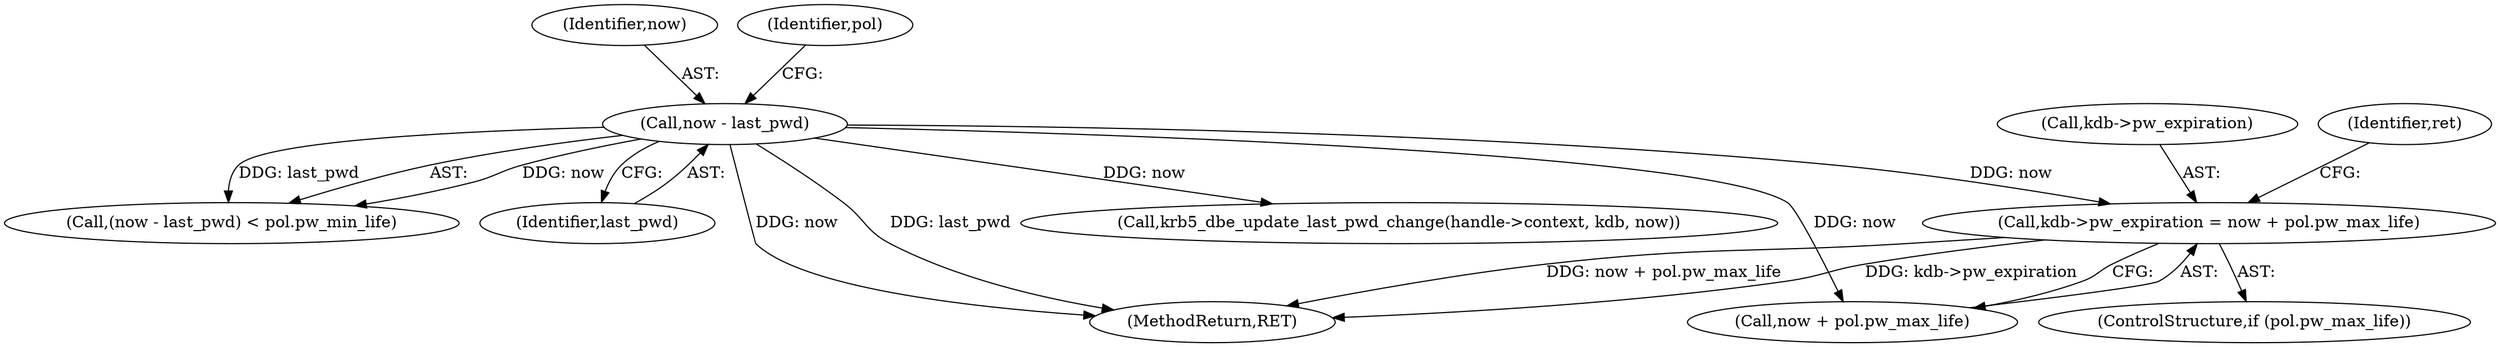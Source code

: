 digraph "0_krb5_af0ed4df4dfae762ab5fb605f5a0c8f59cb4f6ca@integer" {
"1000313" [label="(Call,kdb->pw_expiration = now + pol.pw_max_life)"];
"1000292" [label="(Call,now - last_pwd)"];
"1000313" [label="(Call,kdb->pw_expiration = now + pol.pw_max_life)"];
"1000336" [label="(Identifier,ret)"];
"1000309" [label="(ControlStructure,if (pol.pw_max_life))"];
"1000314" [label="(Call,kdb->pw_expiration)"];
"1000448" [label="(MethodReturn,RET)"];
"1000293" [label="(Identifier,now)"];
"1000337" [label="(Call,krb5_dbe_update_last_pwd_change(handle->context, kdb, now))"];
"1000296" [label="(Identifier,pol)"];
"1000291" [label="(Call,(now - last_pwd) < pol.pw_min_life)"];
"1000292" [label="(Call,now - last_pwd)"];
"1000294" [label="(Identifier,last_pwd)"];
"1000317" [label="(Call,now + pol.pw_max_life)"];
"1000313" -> "1000309"  [label="AST: "];
"1000313" -> "1000317"  [label="CFG: "];
"1000314" -> "1000313"  [label="AST: "];
"1000317" -> "1000313"  [label="AST: "];
"1000336" -> "1000313"  [label="CFG: "];
"1000313" -> "1000448"  [label="DDG: kdb->pw_expiration"];
"1000313" -> "1000448"  [label="DDG: now + pol.pw_max_life"];
"1000292" -> "1000313"  [label="DDG: now"];
"1000292" -> "1000291"  [label="AST: "];
"1000292" -> "1000294"  [label="CFG: "];
"1000293" -> "1000292"  [label="AST: "];
"1000294" -> "1000292"  [label="AST: "];
"1000296" -> "1000292"  [label="CFG: "];
"1000292" -> "1000448"  [label="DDG: last_pwd"];
"1000292" -> "1000448"  [label="DDG: now"];
"1000292" -> "1000291"  [label="DDG: now"];
"1000292" -> "1000291"  [label="DDG: last_pwd"];
"1000292" -> "1000317"  [label="DDG: now"];
"1000292" -> "1000337"  [label="DDG: now"];
}
